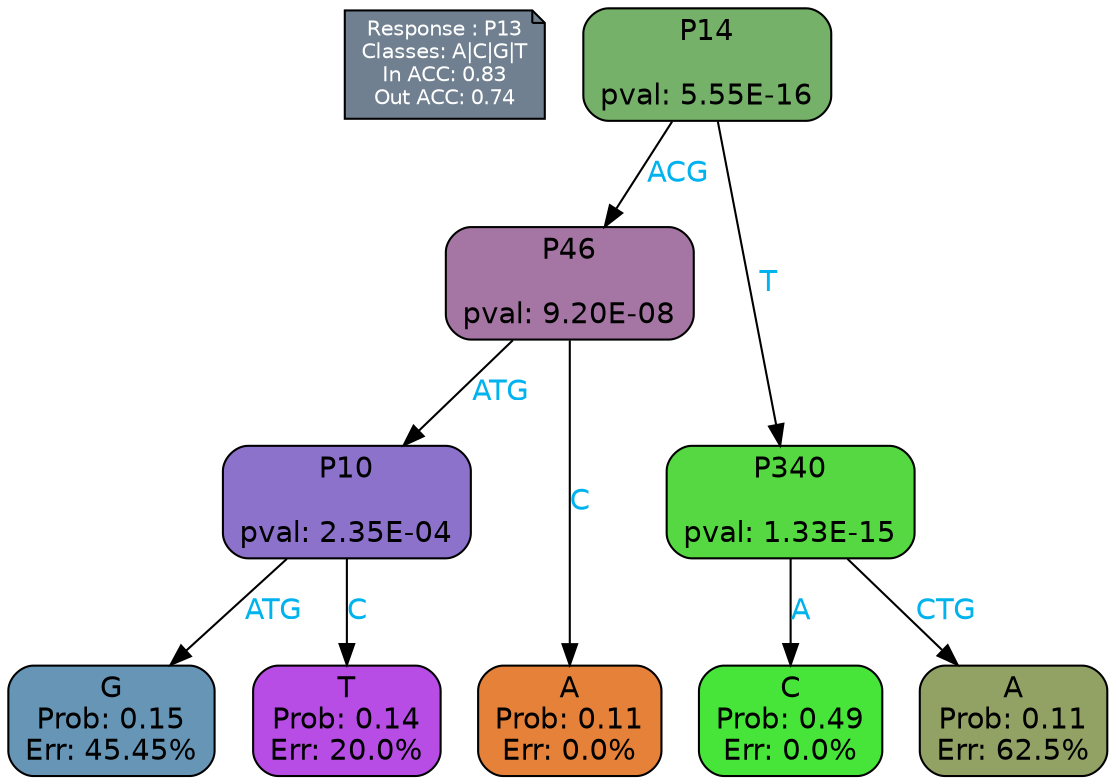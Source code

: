digraph Tree {
node [shape=box, style="filled, rounded", color="black", fontname=helvetica] ;
graph [ranksep=equally, splines=polylines, bgcolor=transparent, dpi=600] ;
edge [fontname=helvetica] ;
LEGEND [label="Response : P13
Classes: A|C|G|T
In ACC: 0.83
Out ACC: 0.74
",shape=note,align=left,style=filled,fillcolor="slategray",fontcolor="white",fontsize=10];1 [label="P14

pval: 5.55E-16", fillcolor="#75b168"] ;
2 [label="P46

pval: 9.20E-08", fillcolor="#a576a3"] ;
3 [label="P10

pval: 2.35E-04", fillcolor="#8d72cc"] ;
4 [label="G
Prob: 0.15
Err: 45.45%", fillcolor="#6795b6"] ;
5 [label="T
Prob: 0.14
Err: 20.0%", fillcolor="#b74de5"] ;
6 [label="A
Prob: 0.11
Err: 0.0%", fillcolor="#e58139"] ;
7 [label="P340

pval: 1.33E-15", fillcolor="#55d841"] ;
8 [label="C
Prob: 0.49
Err: 0.0%", fillcolor="#47e539"] ;
9 [label="A
Prob: 0.11
Err: 62.5%", fillcolor="#92a164"] ;
1 -> 2 [label="ACG",fontcolor=deepskyblue2] ;
1 -> 7 [label="T",fontcolor=deepskyblue2] ;
2 -> 3 [label="ATG",fontcolor=deepskyblue2] ;
2 -> 6 [label="C",fontcolor=deepskyblue2] ;
3 -> 4 [label="ATG",fontcolor=deepskyblue2] ;
3 -> 5 [label="C",fontcolor=deepskyblue2] ;
7 -> 8 [label="A",fontcolor=deepskyblue2] ;
7 -> 9 [label="CTG",fontcolor=deepskyblue2] ;
{rank = same; 4;5;6;8;9;}{rank = same; LEGEND;1;}}